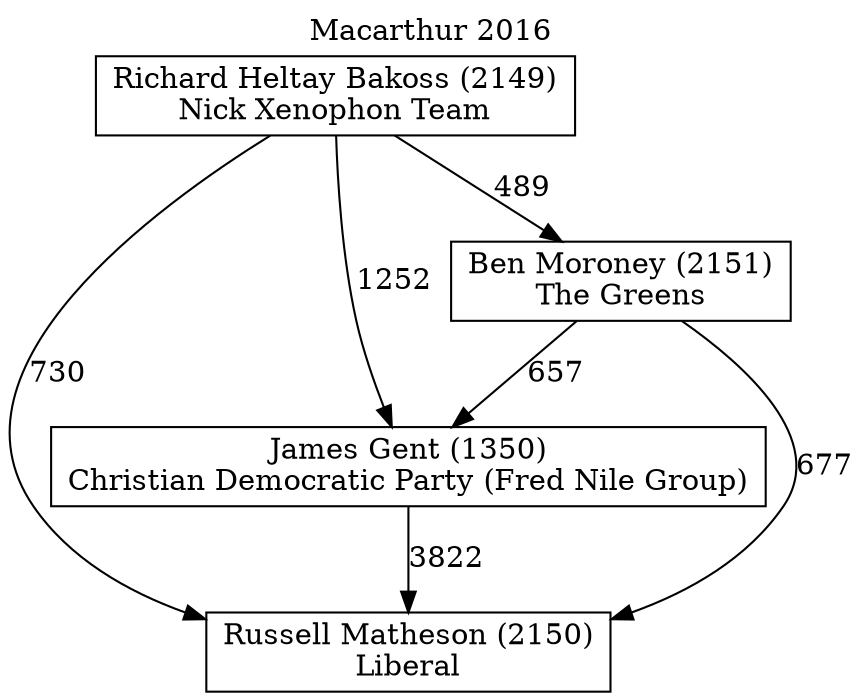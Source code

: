 // House preference flow
digraph "Russell Matheson (2150)_Macarthur_2016" {
	graph [label="Macarthur 2016" labelloc=t mclimit=10]
	node [shape=box]
	"Russell Matheson (2150)" [label="Russell Matheson (2150)
Liberal"]
	"James Gent (1350)" [label="James Gent (1350)
Christian Democratic Party (Fred Nile Group)"]
	"Ben Moroney (2151)" [label="Ben Moroney (2151)
The Greens"]
	"Richard Heltay Bakoss (2149)" [label="Richard Heltay Bakoss (2149)
Nick Xenophon Team"]
	"James Gent (1350)" -> "Russell Matheson (2150)" [label=3822]
	"Ben Moroney (2151)" -> "James Gent (1350)" [label=657]
	"Richard Heltay Bakoss (2149)" -> "Ben Moroney (2151)" [label=489]
	"Ben Moroney (2151)" -> "Russell Matheson (2150)" [label=677]
	"Richard Heltay Bakoss (2149)" -> "Russell Matheson (2150)" [label=730]
	"Richard Heltay Bakoss (2149)" -> "James Gent (1350)" [label=1252]
}
